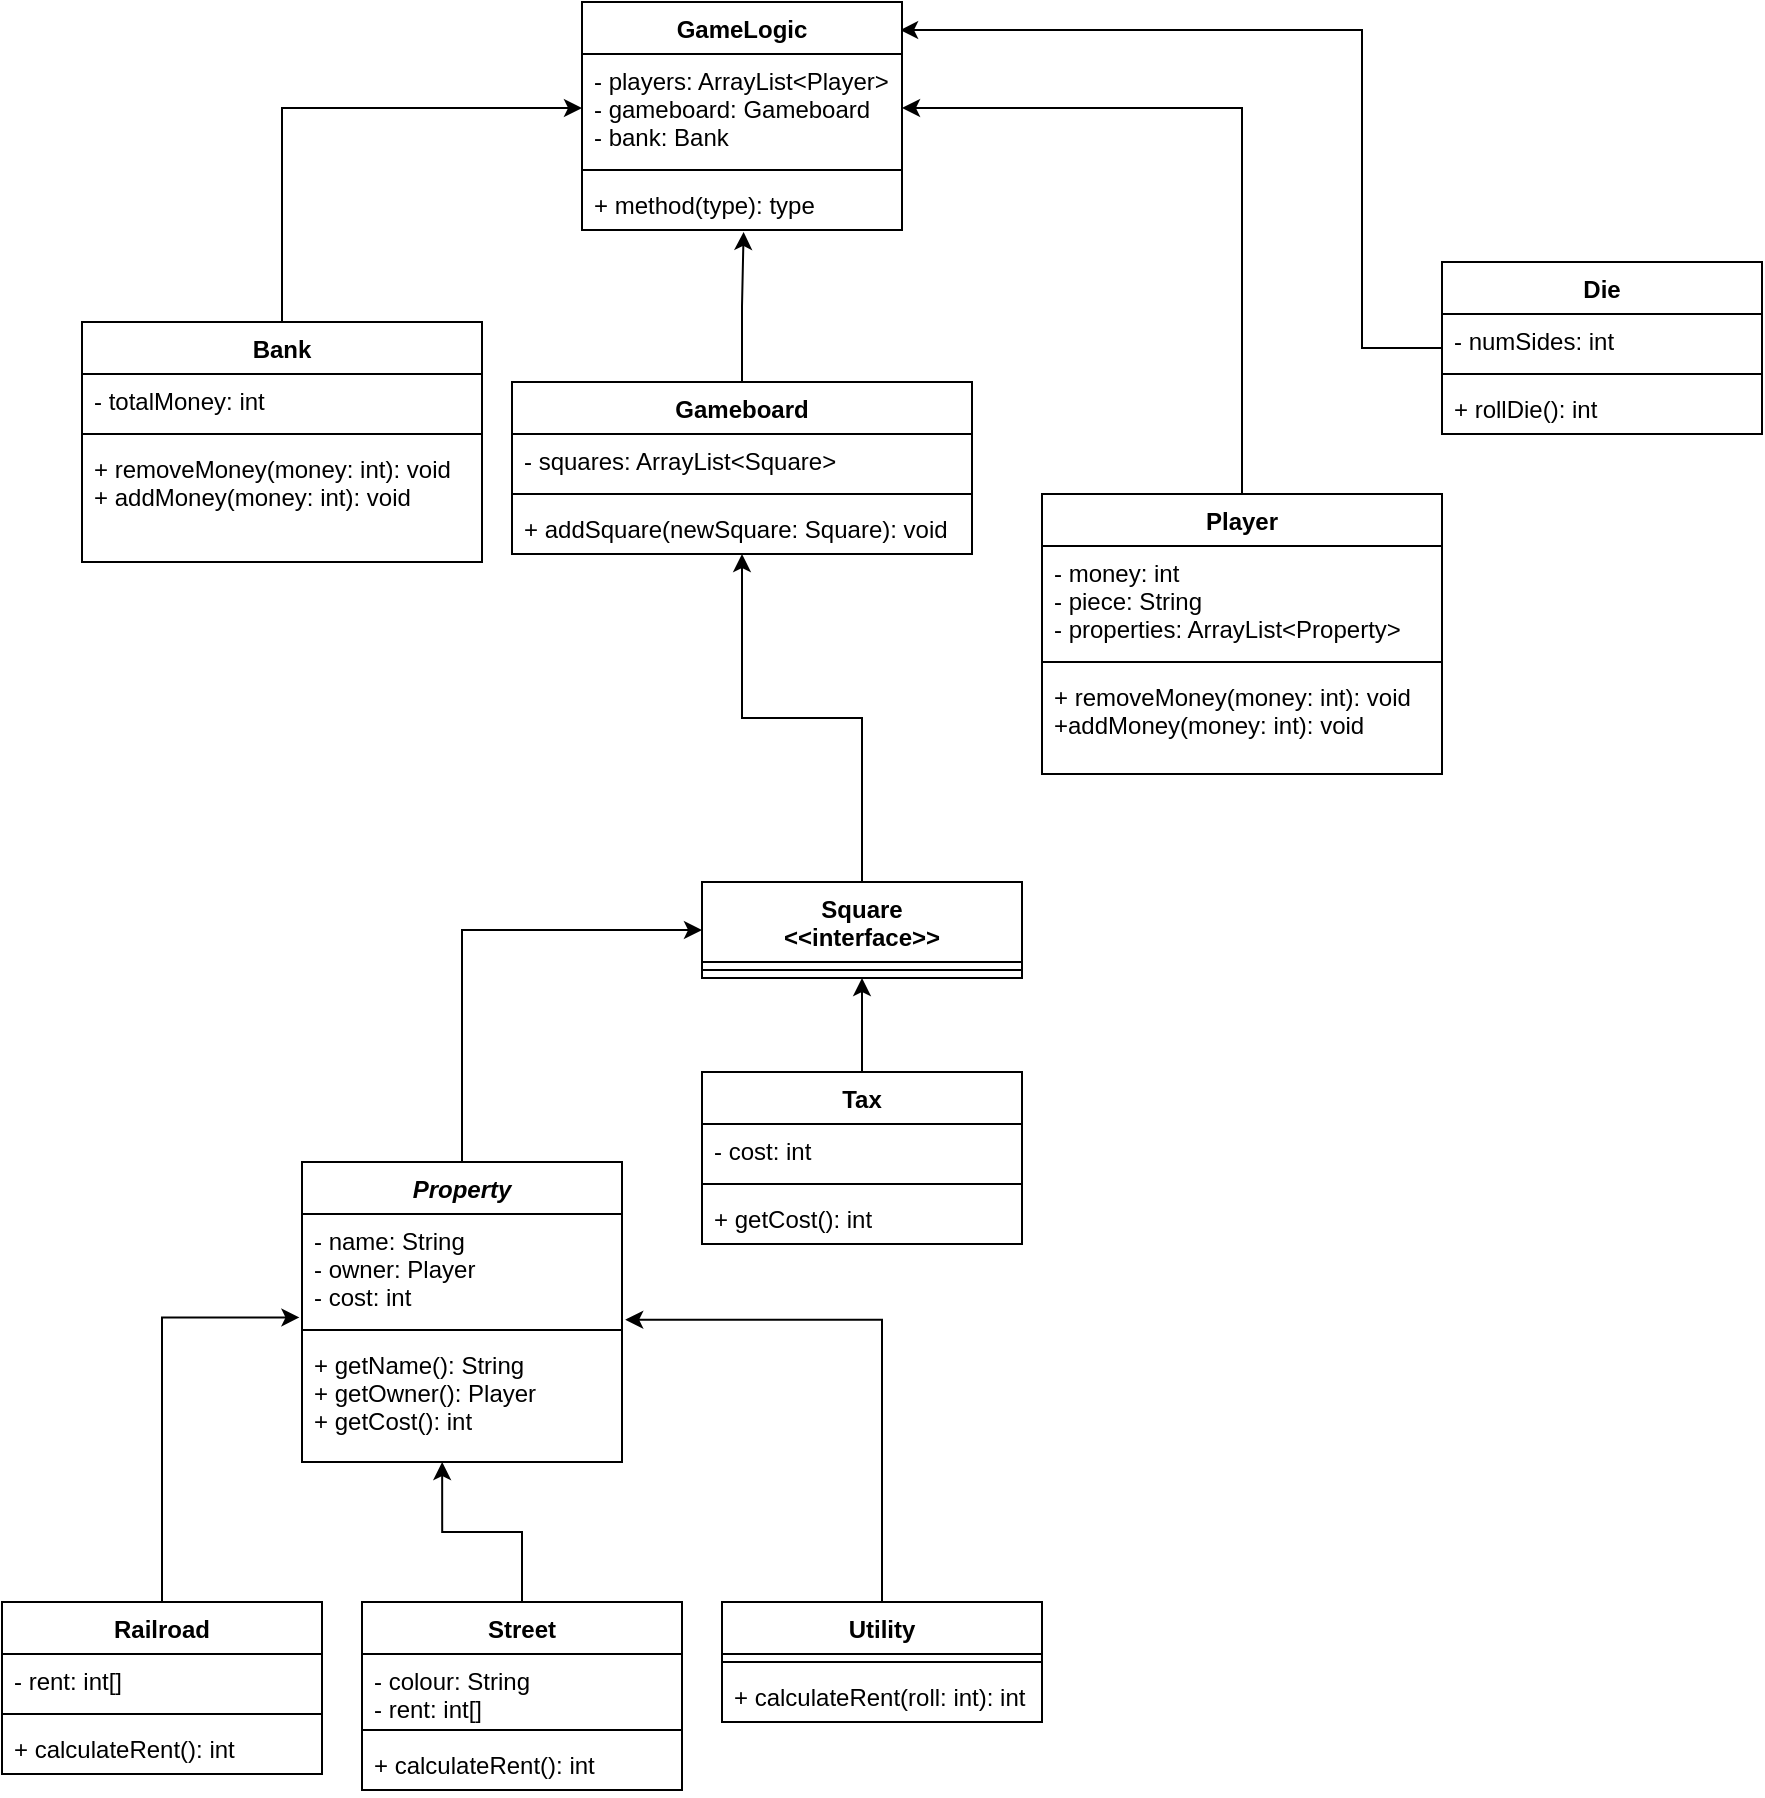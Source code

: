 <mxfile version="15.5.6" type="github"><diagram id="C5RBs43oDa-KdzZeNtuy" name="Page-1"><mxGraphModel dx="658" dy="983" grid="1" gridSize="10" guides="1" tooltips="1" connect="1" arrows="1" fold="1" page="1" pageScale="1" pageWidth="827" pageHeight="1169" math="0" shadow="0"><root><mxCell id="WIyWlLk6GJQsqaUBKTNV-0"/><mxCell id="WIyWlLk6GJQsqaUBKTNV-1" parent="WIyWlLk6GJQsqaUBKTNV-0"/><mxCell id="89V0pPBTU7u06rMjEI4J-56" style="edgeStyle=orthogonalEdgeStyle;rounded=0;orthogonalLoop=1;jettySize=auto;html=1;entryX=0.505;entryY=1.036;entryDx=0;entryDy=0;entryPerimeter=0;" edge="1" parent="WIyWlLk6GJQsqaUBKTNV-1" source="89V0pPBTU7u06rMjEI4J-0" target="89V0pPBTU7u06rMjEI4J-38"><mxGeometry relative="1" as="geometry"/></mxCell><mxCell id="89V0pPBTU7u06rMjEI4J-0" value="Gameboard" style="swimlane;fontStyle=1;align=center;verticalAlign=top;childLayout=stackLayout;horizontal=1;startSize=26;horizontalStack=0;resizeParent=1;resizeParentMax=0;resizeLast=0;collapsible=1;marginBottom=0;" vertex="1" parent="WIyWlLk6GJQsqaUBKTNV-1"><mxGeometry x="315" y="240" width="230" height="86" as="geometry"/></mxCell><mxCell id="89V0pPBTU7u06rMjEI4J-1" value="- squares: ArrayList&lt;Square&gt;" style="text;strokeColor=none;fillColor=none;align=left;verticalAlign=top;spacingLeft=4;spacingRight=4;overflow=hidden;rotatable=0;points=[[0,0.5],[1,0.5]];portConstraint=eastwest;" vertex="1" parent="89V0pPBTU7u06rMjEI4J-0"><mxGeometry y="26" width="230" height="26" as="geometry"/></mxCell><mxCell id="89V0pPBTU7u06rMjEI4J-2" value="" style="line;strokeWidth=1;fillColor=none;align=left;verticalAlign=middle;spacingTop=-1;spacingLeft=3;spacingRight=3;rotatable=0;labelPosition=right;points=[];portConstraint=eastwest;" vertex="1" parent="89V0pPBTU7u06rMjEI4J-0"><mxGeometry y="52" width="230" height="8" as="geometry"/></mxCell><mxCell id="89V0pPBTU7u06rMjEI4J-3" value="+ addSquare(newSquare: Square): void" style="text;strokeColor=none;fillColor=none;align=left;verticalAlign=top;spacingLeft=4;spacingRight=4;overflow=hidden;rotatable=0;points=[[0,0.5],[1,0.5]];portConstraint=eastwest;" vertex="1" parent="89V0pPBTU7u06rMjEI4J-0"><mxGeometry y="60" width="230" height="26" as="geometry"/></mxCell><mxCell id="89V0pPBTU7u06rMjEI4J-58" style="edgeStyle=orthogonalEdgeStyle;rounded=0;orthogonalLoop=1;jettySize=auto;html=1;entryX=0.994;entryY=0.123;entryDx=0;entryDy=0;entryPerimeter=0;" edge="1" parent="WIyWlLk6GJQsqaUBKTNV-1" source="89V0pPBTU7u06rMjEI4J-4" target="89V0pPBTU7u06rMjEI4J-35"><mxGeometry relative="1" as="geometry"><Array as="points"><mxPoint x="740" y="223"/><mxPoint x="740" y="64"/></Array></mxGeometry></mxCell><mxCell id="89V0pPBTU7u06rMjEI4J-4" value="Die" style="swimlane;fontStyle=1;align=center;verticalAlign=top;childLayout=stackLayout;horizontal=1;startSize=26;horizontalStack=0;resizeParent=1;resizeParentMax=0;resizeLast=0;collapsible=1;marginBottom=0;" vertex="1" parent="WIyWlLk6GJQsqaUBKTNV-1"><mxGeometry x="780" y="180" width="160" height="86" as="geometry"/></mxCell><mxCell id="89V0pPBTU7u06rMjEI4J-5" value="- numSides: int" style="text;strokeColor=none;fillColor=none;align=left;verticalAlign=top;spacingLeft=4;spacingRight=4;overflow=hidden;rotatable=0;points=[[0,0.5],[1,0.5]];portConstraint=eastwest;" vertex="1" parent="89V0pPBTU7u06rMjEI4J-4"><mxGeometry y="26" width="160" height="26" as="geometry"/></mxCell><mxCell id="89V0pPBTU7u06rMjEI4J-6" value="" style="line;strokeWidth=1;fillColor=none;align=left;verticalAlign=middle;spacingTop=-1;spacingLeft=3;spacingRight=3;rotatable=0;labelPosition=right;points=[];portConstraint=eastwest;" vertex="1" parent="89V0pPBTU7u06rMjEI4J-4"><mxGeometry y="52" width="160" height="8" as="geometry"/></mxCell><mxCell id="89V0pPBTU7u06rMjEI4J-7" value="+ rollDie(): int" style="text;strokeColor=none;fillColor=none;align=left;verticalAlign=top;spacingLeft=4;spacingRight=4;overflow=hidden;rotatable=0;points=[[0,0.5],[1,0.5]];portConstraint=eastwest;" vertex="1" parent="89V0pPBTU7u06rMjEI4J-4"><mxGeometry y="60" width="160" height="26" as="geometry"/></mxCell><mxCell id="89V0pPBTU7u06rMjEI4J-55" style="edgeStyle=orthogonalEdgeStyle;rounded=0;orthogonalLoop=1;jettySize=auto;html=1;" edge="1" parent="WIyWlLk6GJQsqaUBKTNV-1" source="89V0pPBTU7u06rMjEI4J-8" target="89V0pPBTU7u06rMjEI4J-36"><mxGeometry relative="1" as="geometry"/></mxCell><mxCell id="89V0pPBTU7u06rMjEI4J-8" value="Player" style="swimlane;fontStyle=1;align=center;verticalAlign=top;childLayout=stackLayout;horizontal=1;startSize=26;horizontalStack=0;resizeParent=1;resizeParentMax=0;resizeLast=0;collapsible=1;marginBottom=0;" vertex="1" parent="WIyWlLk6GJQsqaUBKTNV-1"><mxGeometry x="580" y="296" width="200" height="140" as="geometry"/></mxCell><mxCell id="89V0pPBTU7u06rMjEI4J-9" value="- money: int&#xA;- piece: String&#xA;- properties: ArrayList&lt;Property&gt;&#xA;" style="text;strokeColor=none;fillColor=none;align=left;verticalAlign=top;spacingLeft=4;spacingRight=4;overflow=hidden;rotatable=0;points=[[0,0.5],[1,0.5]];portConstraint=eastwest;" vertex="1" parent="89V0pPBTU7u06rMjEI4J-8"><mxGeometry y="26" width="200" height="54" as="geometry"/></mxCell><mxCell id="89V0pPBTU7u06rMjEI4J-10" value="" style="line;strokeWidth=1;fillColor=none;align=left;verticalAlign=middle;spacingTop=-1;spacingLeft=3;spacingRight=3;rotatable=0;labelPosition=right;points=[];portConstraint=eastwest;" vertex="1" parent="89V0pPBTU7u06rMjEI4J-8"><mxGeometry y="80" width="200" height="8" as="geometry"/></mxCell><mxCell id="89V0pPBTU7u06rMjEI4J-11" value="+ removeMoney(money: int): void&#xA;+addMoney(money: int): void&#xA;" style="text;strokeColor=none;fillColor=none;align=left;verticalAlign=top;spacingLeft=4;spacingRight=4;overflow=hidden;rotatable=0;points=[[0,0.5],[1,0.5]];portConstraint=eastwest;" vertex="1" parent="89V0pPBTU7u06rMjEI4J-8"><mxGeometry y="88" width="200" height="52" as="geometry"/></mxCell><mxCell id="89V0pPBTU7u06rMjEI4J-43" style="edgeStyle=orthogonalEdgeStyle;rounded=0;orthogonalLoop=1;jettySize=auto;html=1;exitX=0.5;exitY=0;exitDx=0;exitDy=0;entryX=0;entryY=0.5;entryDx=0;entryDy=0;" edge="1" parent="WIyWlLk6GJQsqaUBKTNV-1" source="89V0pPBTU7u06rMjEI4J-49" target="89V0pPBTU7u06rMjEI4J-39"><mxGeometry relative="1" as="geometry"><mxPoint x="320" y="620" as="sourcePoint"/></mxGeometry></mxCell><mxCell id="89V0pPBTU7u06rMjEI4J-57" style="edgeStyle=orthogonalEdgeStyle;rounded=0;orthogonalLoop=1;jettySize=auto;html=1;entryX=0;entryY=0.5;entryDx=0;entryDy=0;" edge="1" parent="WIyWlLk6GJQsqaUBKTNV-1" source="89V0pPBTU7u06rMjEI4J-16" target="89V0pPBTU7u06rMjEI4J-36"><mxGeometry relative="1" as="geometry"/></mxCell><mxCell id="89V0pPBTU7u06rMjEI4J-16" value="Bank" style="swimlane;fontStyle=1;align=center;verticalAlign=top;childLayout=stackLayout;horizontal=1;startSize=26;horizontalStack=0;resizeParent=1;resizeParentMax=0;resizeLast=0;collapsible=1;marginBottom=0;" vertex="1" parent="WIyWlLk6GJQsqaUBKTNV-1"><mxGeometry x="100" y="210" width="200" height="120" as="geometry"/></mxCell><mxCell id="89V0pPBTU7u06rMjEI4J-17" value="- totalMoney: int" style="text;strokeColor=none;fillColor=none;align=left;verticalAlign=top;spacingLeft=4;spacingRight=4;overflow=hidden;rotatable=0;points=[[0,0.5],[1,0.5]];portConstraint=eastwest;" vertex="1" parent="89V0pPBTU7u06rMjEI4J-16"><mxGeometry y="26" width="200" height="26" as="geometry"/></mxCell><mxCell id="89V0pPBTU7u06rMjEI4J-18" value="" style="line;strokeWidth=1;fillColor=none;align=left;verticalAlign=middle;spacingTop=-1;spacingLeft=3;spacingRight=3;rotatable=0;labelPosition=right;points=[];portConstraint=eastwest;" vertex="1" parent="89V0pPBTU7u06rMjEI4J-16"><mxGeometry y="52" width="200" height="8" as="geometry"/></mxCell><mxCell id="89V0pPBTU7u06rMjEI4J-19" value="+ removeMoney(money: int): void&#xA;+ addMoney(money: int): void&#xA;" style="text;strokeColor=none;fillColor=none;align=left;verticalAlign=top;spacingLeft=4;spacingRight=4;overflow=hidden;rotatable=0;points=[[0,0.5],[1,0.5]];portConstraint=eastwest;" vertex="1" parent="89V0pPBTU7u06rMjEI4J-16"><mxGeometry y="60" width="200" height="60" as="geometry"/></mxCell><mxCell id="89V0pPBTU7u06rMjEI4J-32" style="edgeStyle=orthogonalEdgeStyle;rounded=0;orthogonalLoop=1;jettySize=auto;html=1;entryX=-0.008;entryY=0.958;entryDx=0;entryDy=0;entryPerimeter=0;" edge="1" parent="WIyWlLk6GJQsqaUBKTNV-1" source="89V0pPBTU7u06rMjEI4J-20" target="89V0pPBTU7u06rMjEI4J-50"><mxGeometry relative="1" as="geometry"><mxPoint x="240" y="673" as="targetPoint"/></mxGeometry></mxCell><mxCell id="89V0pPBTU7u06rMjEI4J-20" value="Railroad" style="swimlane;fontStyle=1;align=center;verticalAlign=top;childLayout=stackLayout;horizontal=1;startSize=26;horizontalStack=0;resizeParent=1;resizeParentMax=0;resizeLast=0;collapsible=1;marginBottom=0;" vertex="1" parent="WIyWlLk6GJQsqaUBKTNV-1"><mxGeometry x="60" y="850" width="160" height="86" as="geometry"/></mxCell><mxCell id="89V0pPBTU7u06rMjEI4J-21" value="- rent: int[]" style="text;strokeColor=none;fillColor=none;align=left;verticalAlign=top;spacingLeft=4;spacingRight=4;overflow=hidden;rotatable=0;points=[[0,0.5],[1,0.5]];portConstraint=eastwest;" vertex="1" parent="89V0pPBTU7u06rMjEI4J-20"><mxGeometry y="26" width="160" height="26" as="geometry"/></mxCell><mxCell id="89V0pPBTU7u06rMjEI4J-22" value="" style="line;strokeWidth=1;fillColor=none;align=left;verticalAlign=middle;spacingTop=-1;spacingLeft=3;spacingRight=3;rotatable=0;labelPosition=right;points=[];portConstraint=eastwest;" vertex="1" parent="89V0pPBTU7u06rMjEI4J-20"><mxGeometry y="52" width="160" height="8" as="geometry"/></mxCell><mxCell id="89V0pPBTU7u06rMjEI4J-23" value="+ calculateRent(): int" style="text;strokeColor=none;fillColor=none;align=left;verticalAlign=top;spacingLeft=4;spacingRight=4;overflow=hidden;rotatable=0;points=[[0,0.5],[1,0.5]];portConstraint=eastwest;" vertex="1" parent="89V0pPBTU7u06rMjEI4J-20"><mxGeometry y="60" width="160" height="26" as="geometry"/></mxCell><mxCell id="89V0pPBTU7u06rMjEI4J-33" style="edgeStyle=orthogonalEdgeStyle;rounded=0;orthogonalLoop=1;jettySize=auto;html=1;entryX=0.438;entryY=1;entryDx=0;entryDy=0;entryPerimeter=0;" edge="1" parent="WIyWlLk6GJQsqaUBKTNV-1" source="89V0pPBTU7u06rMjEI4J-24" target="89V0pPBTU7u06rMjEI4J-52"><mxGeometry relative="1" as="geometry"><mxPoint x="290" y="800" as="targetPoint"/></mxGeometry></mxCell><mxCell id="89V0pPBTU7u06rMjEI4J-24" value="Street" style="swimlane;fontStyle=1;align=center;verticalAlign=top;childLayout=stackLayout;horizontal=1;startSize=26;horizontalStack=0;resizeParent=1;resizeParentMax=0;resizeLast=0;collapsible=1;marginBottom=0;" vertex="1" parent="WIyWlLk6GJQsqaUBKTNV-1"><mxGeometry x="240" y="850" width="160" height="94" as="geometry"/></mxCell><mxCell id="89V0pPBTU7u06rMjEI4J-25" value="- colour: String&#xA;- rent: int[]" style="text;strokeColor=none;fillColor=none;align=left;verticalAlign=top;spacingLeft=4;spacingRight=4;overflow=hidden;rotatable=0;points=[[0,0.5],[1,0.5]];portConstraint=eastwest;" vertex="1" parent="89V0pPBTU7u06rMjEI4J-24"><mxGeometry y="26" width="160" height="34" as="geometry"/></mxCell><mxCell id="89V0pPBTU7u06rMjEI4J-26" value="" style="line;strokeWidth=1;fillColor=none;align=left;verticalAlign=middle;spacingTop=-1;spacingLeft=3;spacingRight=3;rotatable=0;labelPosition=right;points=[];portConstraint=eastwest;" vertex="1" parent="89V0pPBTU7u06rMjEI4J-24"><mxGeometry y="60" width="160" height="8" as="geometry"/></mxCell><mxCell id="89V0pPBTU7u06rMjEI4J-27" value="+ calculateRent(): int" style="text;strokeColor=none;fillColor=none;align=left;verticalAlign=top;spacingLeft=4;spacingRight=4;overflow=hidden;rotatable=0;points=[[0,0.5],[1,0.5]];portConstraint=eastwest;" vertex="1" parent="89V0pPBTU7u06rMjEI4J-24"><mxGeometry y="68" width="160" height="26" as="geometry"/></mxCell><mxCell id="89V0pPBTU7u06rMjEI4J-34" style="edgeStyle=orthogonalEdgeStyle;rounded=0;orthogonalLoop=1;jettySize=auto;html=1;exitX=0.5;exitY=0;exitDx=0;exitDy=0;entryX=1.01;entryY=0.979;entryDx=0;entryDy=0;entryPerimeter=0;" edge="1" parent="WIyWlLk6GJQsqaUBKTNV-1" source="89V0pPBTU7u06rMjEI4J-28" target="89V0pPBTU7u06rMjEI4J-50"><mxGeometry relative="1" as="geometry"><mxPoint x="400" y="660" as="targetPoint"/></mxGeometry></mxCell><mxCell id="89V0pPBTU7u06rMjEI4J-28" value="Utility" style="swimlane;fontStyle=1;align=center;verticalAlign=top;childLayout=stackLayout;horizontal=1;startSize=26;horizontalStack=0;resizeParent=1;resizeParentMax=0;resizeLast=0;collapsible=1;marginBottom=0;" vertex="1" parent="WIyWlLk6GJQsqaUBKTNV-1"><mxGeometry x="420" y="850" width="160" height="60" as="geometry"/></mxCell><mxCell id="89V0pPBTU7u06rMjEI4J-30" value="" style="line;strokeWidth=1;fillColor=none;align=left;verticalAlign=middle;spacingTop=-1;spacingLeft=3;spacingRight=3;rotatable=0;labelPosition=right;points=[];portConstraint=eastwest;" vertex="1" parent="89V0pPBTU7u06rMjEI4J-28"><mxGeometry y="26" width="160" height="8" as="geometry"/></mxCell><mxCell id="89V0pPBTU7u06rMjEI4J-31" value="+ calculateRent(roll: int): int" style="text;strokeColor=none;fillColor=none;align=left;verticalAlign=top;spacingLeft=4;spacingRight=4;overflow=hidden;rotatable=0;points=[[0,0.5],[1,0.5]];portConstraint=eastwest;" vertex="1" parent="89V0pPBTU7u06rMjEI4J-28"><mxGeometry y="34" width="160" height="26" as="geometry"/></mxCell><mxCell id="89V0pPBTU7u06rMjEI4J-35" value="GameLogic" style="swimlane;fontStyle=1;align=center;verticalAlign=top;childLayout=stackLayout;horizontal=1;startSize=26;horizontalStack=0;resizeParent=1;resizeParentMax=0;resizeLast=0;collapsible=1;marginBottom=0;" vertex="1" parent="WIyWlLk6GJQsqaUBKTNV-1"><mxGeometry x="350" y="50" width="160" height="114" as="geometry"/></mxCell><mxCell id="89V0pPBTU7u06rMjEI4J-36" value="- players: ArrayList&lt;Player&gt;&#xA;- gameboard: Gameboard&#xA;- bank: Bank&#xA;" style="text;strokeColor=none;fillColor=none;align=left;verticalAlign=top;spacingLeft=4;spacingRight=4;overflow=hidden;rotatable=0;points=[[0,0.5],[1,0.5]];portConstraint=eastwest;" vertex="1" parent="89V0pPBTU7u06rMjEI4J-35"><mxGeometry y="26" width="160" height="54" as="geometry"/></mxCell><mxCell id="89V0pPBTU7u06rMjEI4J-37" value="" style="line;strokeWidth=1;fillColor=none;align=left;verticalAlign=middle;spacingTop=-1;spacingLeft=3;spacingRight=3;rotatable=0;labelPosition=right;points=[];portConstraint=eastwest;" vertex="1" parent="89V0pPBTU7u06rMjEI4J-35"><mxGeometry y="80" width="160" height="8" as="geometry"/></mxCell><mxCell id="89V0pPBTU7u06rMjEI4J-38" value="+ method(type): type" style="text;strokeColor=none;fillColor=none;align=left;verticalAlign=top;spacingLeft=4;spacingRight=4;overflow=hidden;rotatable=0;points=[[0,0.5],[1,0.5]];portConstraint=eastwest;" vertex="1" parent="89V0pPBTU7u06rMjEI4J-35"><mxGeometry y="88" width="160" height="26" as="geometry"/></mxCell><mxCell id="89V0pPBTU7u06rMjEI4J-44" style="edgeStyle=orthogonalEdgeStyle;rounded=0;orthogonalLoop=1;jettySize=auto;html=1;exitX=0.5;exitY=0;exitDx=0;exitDy=0;entryX=0.5;entryY=1;entryDx=0;entryDy=0;" edge="1" parent="WIyWlLk6GJQsqaUBKTNV-1" source="89V0pPBTU7u06rMjEI4J-39" target="89V0pPBTU7u06rMjEI4J-0"><mxGeometry relative="1" as="geometry"/></mxCell><mxCell id="89V0pPBTU7u06rMjEI4J-39" value="Square&#xA;&lt;&lt;interface&gt;&gt;&#xA;" style="swimlane;fontStyle=1;align=center;verticalAlign=top;childLayout=stackLayout;horizontal=1;startSize=40;horizontalStack=0;resizeParent=1;resizeParentMax=0;resizeLast=0;collapsible=1;marginBottom=0;" vertex="1" parent="WIyWlLk6GJQsqaUBKTNV-1"><mxGeometry x="410" y="490" width="160" height="48" as="geometry"/></mxCell><mxCell id="89V0pPBTU7u06rMjEI4J-41" value="" style="line;strokeWidth=1;fillColor=none;align=left;verticalAlign=middle;spacingTop=-1;spacingLeft=3;spacingRight=3;rotatable=0;labelPosition=right;points=[];portConstraint=eastwest;" vertex="1" parent="89V0pPBTU7u06rMjEI4J-39"><mxGeometry y="40" width="160" height="8" as="geometry"/></mxCell><mxCell id="89V0pPBTU7u06rMjEI4J-54" style="edgeStyle=orthogonalEdgeStyle;rounded=0;orthogonalLoop=1;jettySize=auto;html=1;entryX=0.5;entryY=1;entryDx=0;entryDy=0;" edge="1" parent="WIyWlLk6GJQsqaUBKTNV-1" source="89V0pPBTU7u06rMjEI4J-45" target="89V0pPBTU7u06rMjEI4J-39"><mxGeometry relative="1" as="geometry"/></mxCell><mxCell id="89V0pPBTU7u06rMjEI4J-45" value="Tax" style="swimlane;fontStyle=1;align=center;verticalAlign=top;childLayout=stackLayout;horizontal=1;startSize=26;horizontalStack=0;resizeParent=1;resizeParentMax=0;resizeLast=0;collapsible=1;marginBottom=0;" vertex="1" parent="WIyWlLk6GJQsqaUBKTNV-1"><mxGeometry x="410" y="585" width="160" height="86" as="geometry"/></mxCell><mxCell id="89V0pPBTU7u06rMjEI4J-46" value="- cost: int" style="text;strokeColor=none;fillColor=none;align=left;verticalAlign=top;spacingLeft=4;spacingRight=4;overflow=hidden;rotatable=0;points=[[0,0.5],[1,0.5]];portConstraint=eastwest;" vertex="1" parent="89V0pPBTU7u06rMjEI4J-45"><mxGeometry y="26" width="160" height="26" as="geometry"/></mxCell><mxCell id="89V0pPBTU7u06rMjEI4J-47" value="" style="line;strokeWidth=1;fillColor=none;align=left;verticalAlign=middle;spacingTop=-1;spacingLeft=3;spacingRight=3;rotatable=0;labelPosition=right;points=[];portConstraint=eastwest;" vertex="1" parent="89V0pPBTU7u06rMjEI4J-45"><mxGeometry y="52" width="160" height="8" as="geometry"/></mxCell><mxCell id="89V0pPBTU7u06rMjEI4J-48" value="+ getCost(): int" style="text;strokeColor=none;fillColor=none;align=left;verticalAlign=top;spacingLeft=4;spacingRight=4;overflow=hidden;rotatable=0;points=[[0,0.5],[1,0.5]];portConstraint=eastwest;" vertex="1" parent="89V0pPBTU7u06rMjEI4J-45"><mxGeometry y="60" width="160" height="26" as="geometry"/></mxCell><mxCell id="89V0pPBTU7u06rMjEI4J-49" value="Property" style="swimlane;fontStyle=3;align=center;verticalAlign=top;childLayout=stackLayout;horizontal=1;startSize=26;horizontalStack=0;resizeParent=1;resizeParentMax=0;resizeLast=0;collapsible=1;marginBottom=0;" vertex="1" parent="WIyWlLk6GJQsqaUBKTNV-1"><mxGeometry x="210" y="630" width="160" height="150" as="geometry"/></mxCell><mxCell id="89V0pPBTU7u06rMjEI4J-50" value="- name: String&#xA;- owner: Player&#xA;- cost: int&#xA;" style="text;strokeColor=none;fillColor=none;align=left;verticalAlign=top;spacingLeft=4;spacingRight=4;overflow=hidden;rotatable=0;points=[[0,0.5],[1,0.5]];portConstraint=eastwest;" vertex="1" parent="89V0pPBTU7u06rMjEI4J-49"><mxGeometry y="26" width="160" height="54" as="geometry"/></mxCell><mxCell id="89V0pPBTU7u06rMjEI4J-51" value="" style="line;strokeWidth=1;fillColor=none;align=left;verticalAlign=middle;spacingTop=-1;spacingLeft=3;spacingRight=3;rotatable=0;labelPosition=right;points=[];portConstraint=eastwest;" vertex="1" parent="89V0pPBTU7u06rMjEI4J-49"><mxGeometry y="80" width="160" height="8" as="geometry"/></mxCell><mxCell id="89V0pPBTU7u06rMjEI4J-52" value="+ getName(): String&#xA;+ getOwner(): Player&#xA;+ getCost(): int&#xA;" style="text;strokeColor=none;fillColor=none;align=left;verticalAlign=top;spacingLeft=4;spacingRight=4;overflow=hidden;rotatable=0;points=[[0,0.5],[1,0.5]];portConstraint=eastwest;" vertex="1" parent="89V0pPBTU7u06rMjEI4J-49"><mxGeometry y="88" width="160" height="62" as="geometry"/></mxCell></root></mxGraphModel></diagram></mxfile>